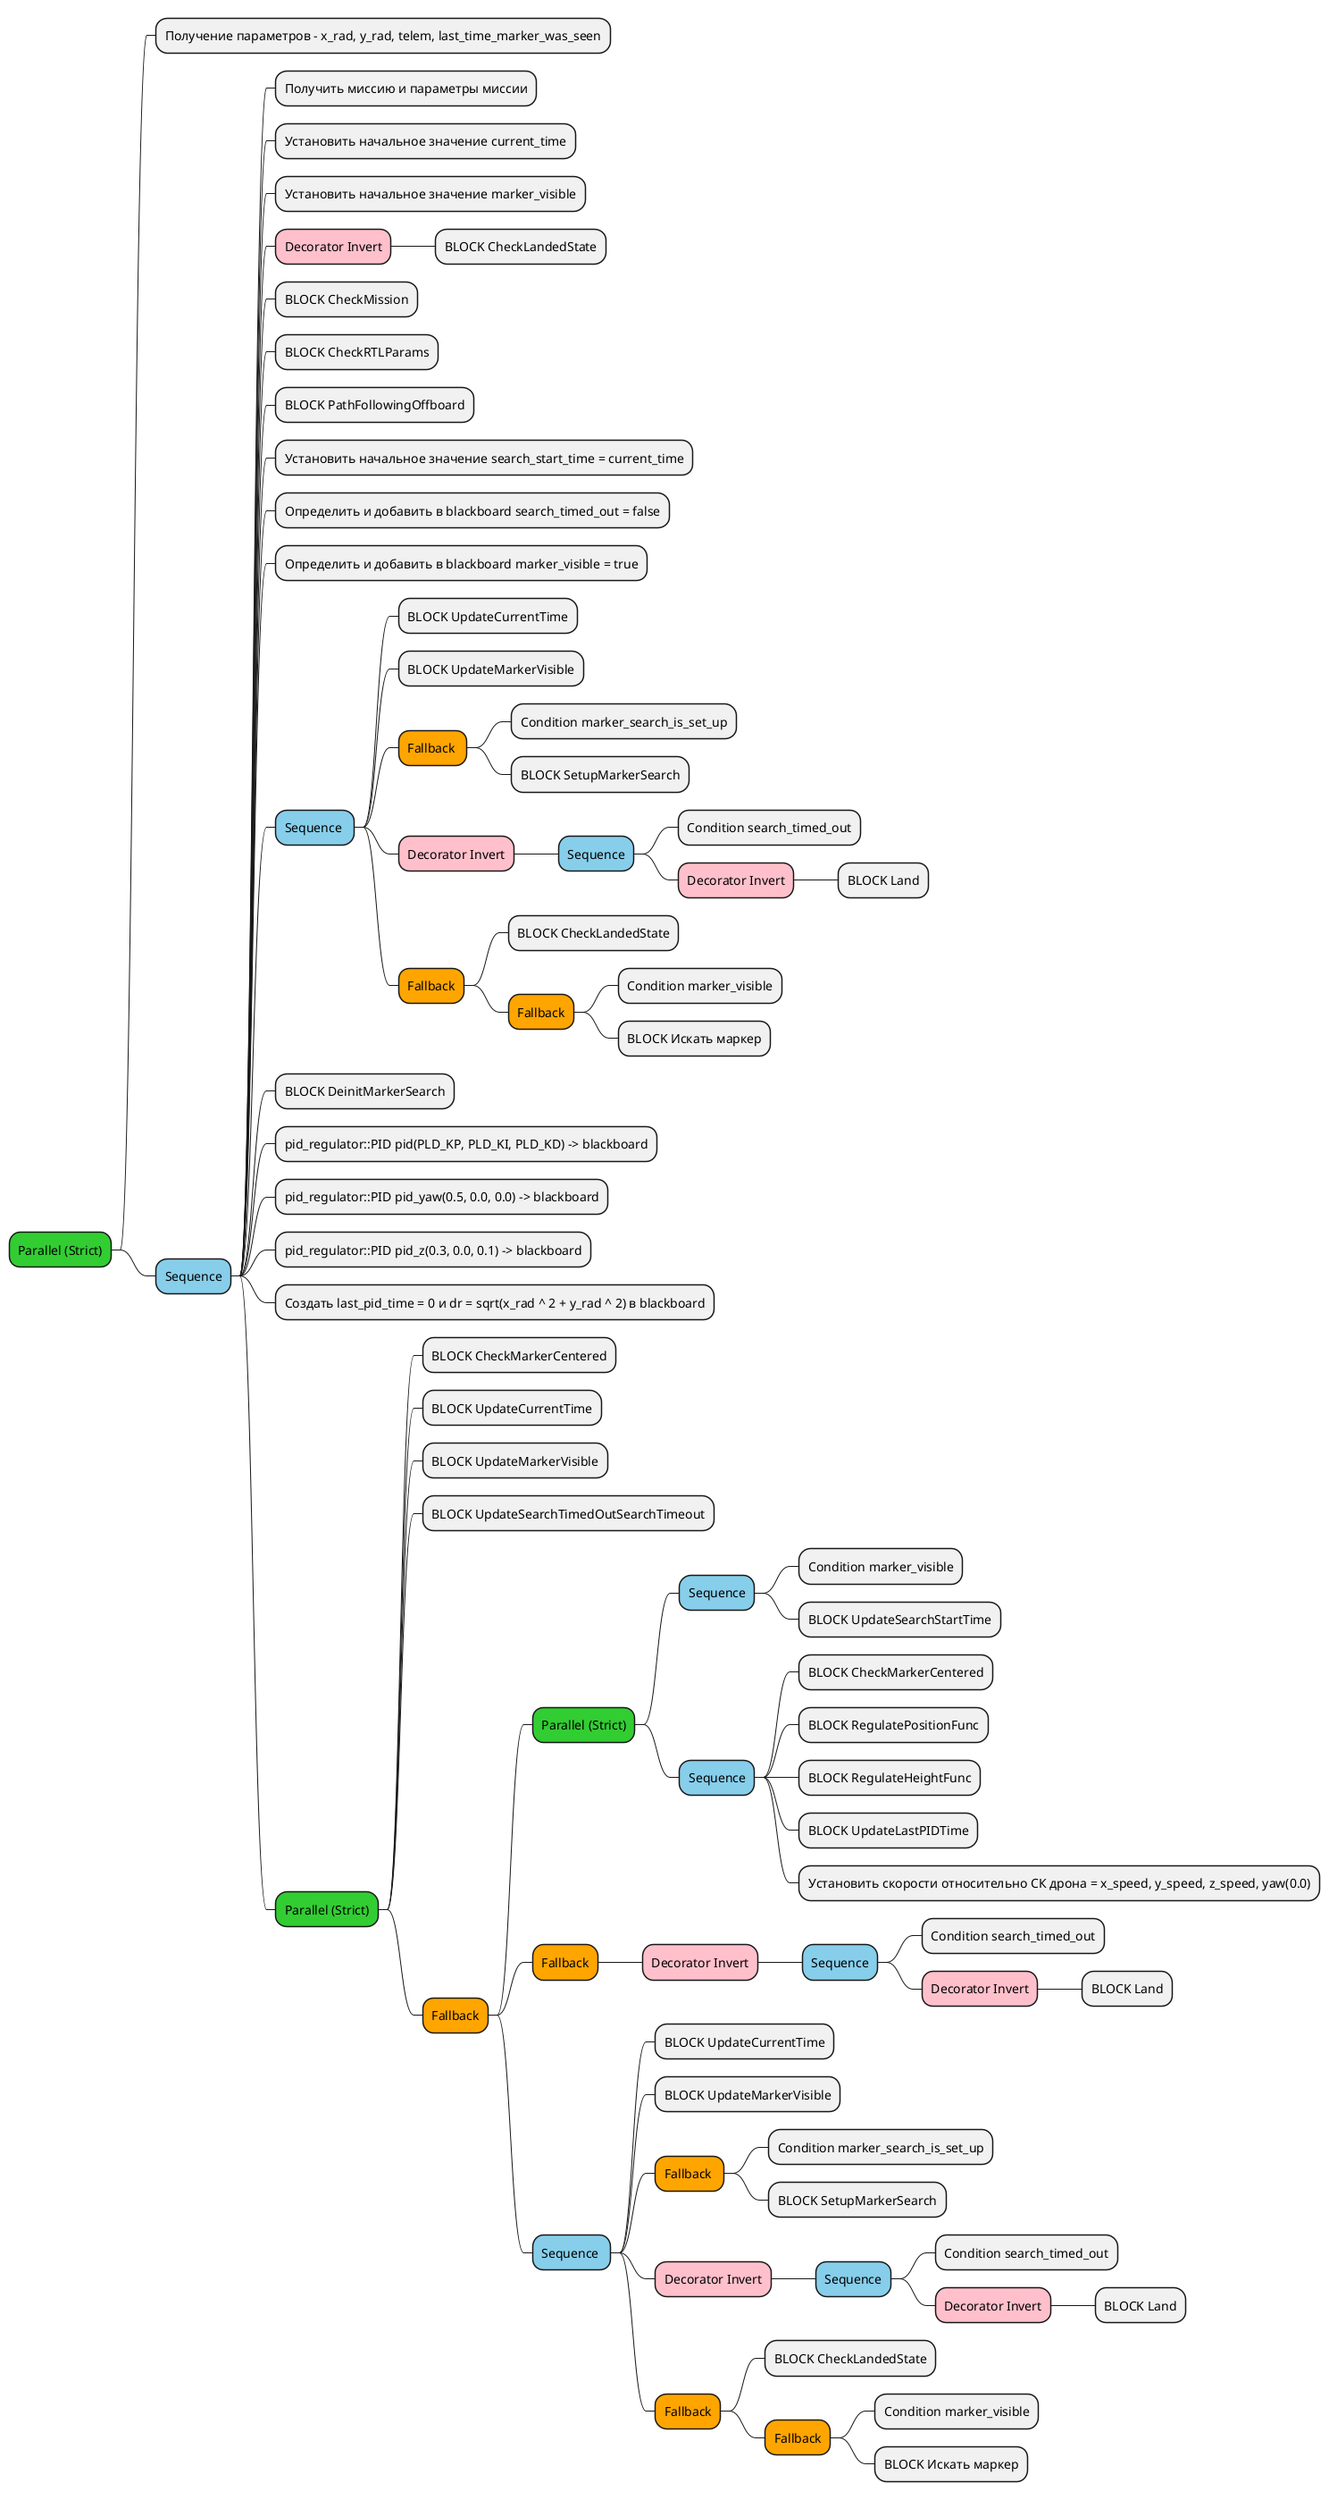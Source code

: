 @startmindmap
*[#LimeGreen] Parallel (Strict)
    * Получение параметров - x_rad, y_rad, telem, last_time_marker_was_seen
    *[#SkyBlue] Sequence
        * Получить миссию и параметры миссии
        * Установить начальное значение current_time
        * Установить начальное значение marker_visible
        *[#Pink] Decorator Invert
            * BLOCK CheckLandedState
        * BLOCK CheckMission
        * BLOCK CheckRTLParams
        * BLOCK PathFollowingOffboard
        * Установить начальное значение search_start_time = current_time
        * Определить и добавить в blackboard search_timed_out = false
        * Определить и добавить в blackboard marker_visible = true
        *[#SkyBlue] Sequence 
            * BLOCK UpdateCurrentTime
            * BLOCK UpdateMarkerVisible
            *[#Orange] Fallback 
                * Condition marker_search_is_set_up
                * BLOCK SetupMarkerSearch
            *[#Pink] Decorator Invert
                *[#SkyBlue] Sequence
                    * Condition search_timed_out
                    *[#Pink] Decorator Invert
                        * BLOCK Land
            *[#Orange] Fallback
                * BLOCK CheckLandedState
                *[#Orange] Fallback
                    * Condition marker_visible
                    * BLOCK Искать маркер
        * BLOCK DeinitMarkerSearch
        * pid_regulator::PID pid(PLD_KP, PLD_KI, PLD_KD) -> blackboard
        * pid_regulator::PID pid_yaw(0.5, 0.0, 0.0) -> blackboard
        * pid_regulator::PID pid_z(0.3, 0.0, 0.1) -> blackboard
        * Создать last_pid_time = 0 и dr = sqrt(x_rad ^ 2 + y_rad ^ 2) в blackboard
        ' * BLOCK CenterAboveMarker
        *[#LimeGreen] Parallel (Strict)
            * BLOCK CheckMarkerCentered
            * BLOCK UpdateCurrentTime
            * BLOCK UpdateMarkerVisible
            * BLOCK UpdateSearchTimedOutSearchTimeout
            *[#Orange] Fallback
                *[#LimeGreen] Parallel (Strict)
                    *[#SkyBlue] Sequence
                        * Condition marker_visible
                        * BLOCK UpdateSearchStartTime
                    *[#SkyBlue] Sequence
                        * BLOCK CheckMarkerCentered
                        * BLOCK RegulatePositionFunc
                        * BLOCK RegulateHeightFunc
                        * BLOCK UpdateLastPIDTime
                        * Установить скорости относительно СК дрона = x_speed, y_speed, z_speed, yaw(0.0)
                *[#Orange] Fallback
                    *[#Pink] Decorator Invert
                        *[#SkyBlue] Sequence
                            * Condition search_timed_out
                            *[#Pink] Decorator Invert
                                * BLOCK Land
                *[#SkyBlue] Sequence 
                    * BLOCK UpdateCurrentTime
                    * BLOCK UpdateMarkerVisible
                    *[#Orange] Fallback 
                        * Condition marker_search_is_set_up
                        * BLOCK SetupMarkerSearch
                    *[#Pink] Decorator Invert
                        *[#SkyBlue] Sequence
                            * Condition search_timed_out
                            *[#Pink] Decorator Invert
                                * BLOCK Land
                    *[#Orange] Fallback
                        * BLOCK CheckLandedState
                        *[#Orange] Fallback
                            * Condition marker_visible
                            * BLOCK Искать маркер
                    

@endmindmap
